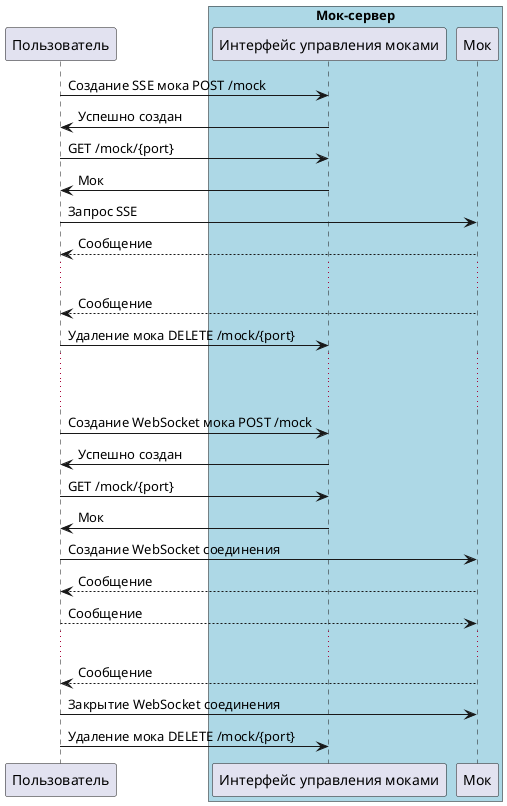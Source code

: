 @startuml
participant "Пользователь" as client
participant "Мок" as mock
participant "Интерфейс управления моками" as admin

box "Мок-сервер" #LightBlue
	participant admin
	participant mock
end box

client -> admin: Создание SSE мока POST /mock
client <- admin: Успешно создан

client -> admin: GET /mock/{port}
client <- admin: Мок

client -> mock: Запрос SSE
client <-- mock: Сообщение
...
client <-- mock: Сообщение

client -> admin: Удаление мока DELETE /mock/{port}

...
...

client -> admin: Создание WebSocket мока POST /mock
client <- admin: Успешно создан

client -> admin: GET /mock/{port}
client <- admin: Мок

client -> mock: Создание WebSocket соединения
client <-- mock: Сообщение
client --> mock: Сообщение
...
client <-- mock: Сообщение
client -> mock: Закрытие WebSocket соединения

client -> admin: Удаление мока DELETE /mock/{port}
@enduml
